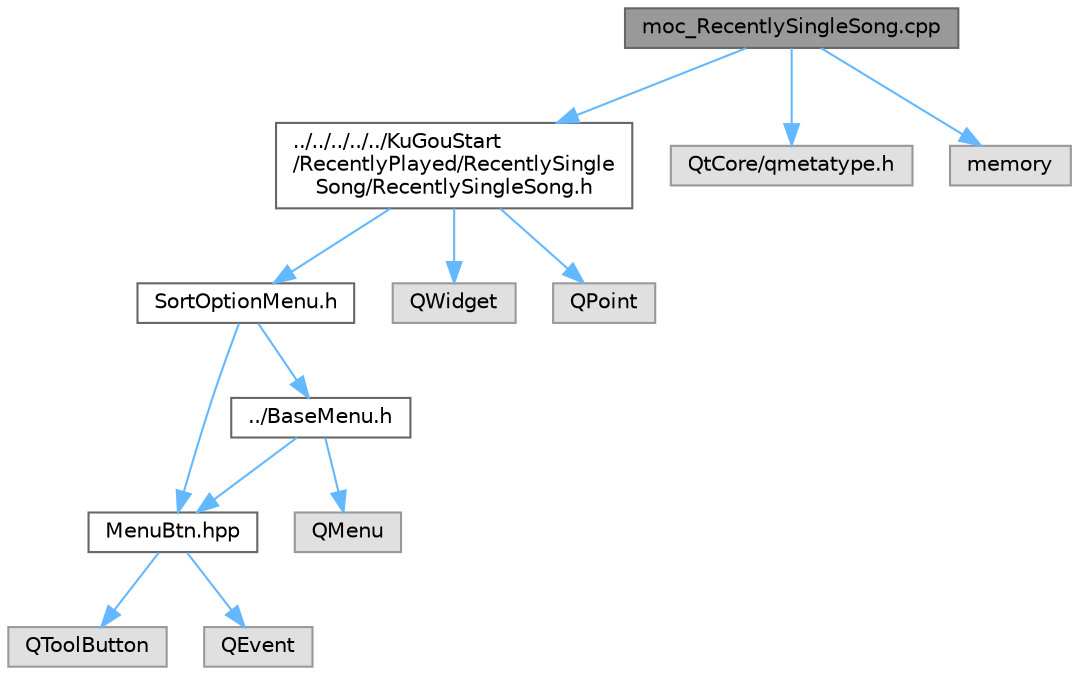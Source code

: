 digraph "moc_RecentlySingleSong.cpp"
{
 // LATEX_PDF_SIZE
  bgcolor="transparent";
  edge [fontname=Helvetica,fontsize=10,labelfontname=Helvetica,labelfontsize=10];
  node [fontname=Helvetica,fontsize=10,shape=box,height=0.2,width=0.4];
  Node1 [id="Node000001",label="moc_RecentlySingleSong.cpp",height=0.2,width=0.4,color="gray40", fillcolor="grey60", style="filled", fontcolor="black",tooltip=" "];
  Node1 -> Node2 [id="edge1_Node000001_Node000002",color="steelblue1",style="solid",tooltip=" "];
  Node2 [id="Node000002",label="../../../../../KuGouStart\l/RecentlyPlayed/RecentlySingle\lSong/RecentlySingleSong.h",height=0.2,width=0.4,color="grey40", fillcolor="white", style="filled",URL="$_recently_single_song_8h.html",tooltip="定义 RecentlySingleSong 类，管理最近单曲界面"];
  Node2 -> Node3 [id="edge2_Node000002_Node000003",color="steelblue1",style="solid",tooltip=" "];
  Node3 [id="Node000003",label="SortOptionMenu.h",height=0.2,width=0.4,color="grey40", fillcolor="white", style="filled",URL="$_sort_option_menu_8h.html",tooltip="定义 SortOptionMenu 类，提供歌曲排序选项菜单功能"];
  Node3 -> Node4 [id="edge3_Node000003_Node000004",color="steelblue1",style="solid",tooltip=" "];
  Node4 [id="Node000004",label="../BaseMenu.h",height=0.2,width=0.4,color="grey40", fillcolor="white", style="filled",URL="$_base_menu_8h.html",tooltip="定义 BaseMenu 类，提供菜单基类功能"];
  Node4 -> Node5 [id="edge4_Node000004_Node000005",color="steelblue1",style="solid",tooltip=" "];
  Node5 [id="Node000005",label="MenuBtn.hpp",height=0.2,width=0.4,color="grey40", fillcolor="white", style="filled",URL="$_menu_btn_8hpp.html",tooltip="定义 MenuBtn 类，提供自定义菜单按钮功能"];
  Node5 -> Node6 [id="edge5_Node000005_Node000006",color="steelblue1",style="solid",tooltip=" "];
  Node6 [id="Node000006",label="QToolButton",height=0.2,width=0.4,color="grey60", fillcolor="#E0E0E0", style="filled",tooltip=" "];
  Node5 -> Node7 [id="edge6_Node000005_Node000007",color="steelblue1",style="solid",tooltip=" "];
  Node7 [id="Node000007",label="QEvent",height=0.2,width=0.4,color="grey60", fillcolor="#E0E0E0", style="filled",tooltip=" "];
  Node4 -> Node8 [id="edge7_Node000004_Node000008",color="steelblue1",style="solid",tooltip=" "];
  Node8 [id="Node000008",label="QMenu",height=0.2,width=0.4,color="grey60", fillcolor="#E0E0E0", style="filled",tooltip=" "];
  Node3 -> Node5 [id="edge8_Node000003_Node000005",color="steelblue1",style="solid",tooltip=" "];
  Node2 -> Node9 [id="edge9_Node000002_Node000009",color="steelblue1",style="solid",tooltip=" "];
  Node9 [id="Node000009",label="QWidget",height=0.2,width=0.4,color="grey60", fillcolor="#E0E0E0", style="filled",tooltip=" "];
  Node2 -> Node10 [id="edge10_Node000002_Node000010",color="steelblue1",style="solid",tooltip=" "];
  Node10 [id="Node000010",label="QPoint",height=0.2,width=0.4,color="grey60", fillcolor="#E0E0E0", style="filled",tooltip=" "];
  Node1 -> Node11 [id="edge11_Node000001_Node000011",color="steelblue1",style="solid",tooltip=" "];
  Node11 [id="Node000011",label="QtCore/qmetatype.h",height=0.2,width=0.4,color="grey60", fillcolor="#E0E0E0", style="filled",tooltip=" "];
  Node1 -> Node12 [id="edge12_Node000001_Node000012",color="steelblue1",style="solid",tooltip=" "];
  Node12 [id="Node000012",label="memory",height=0.2,width=0.4,color="grey60", fillcolor="#E0E0E0", style="filled",tooltip=" "];
}
